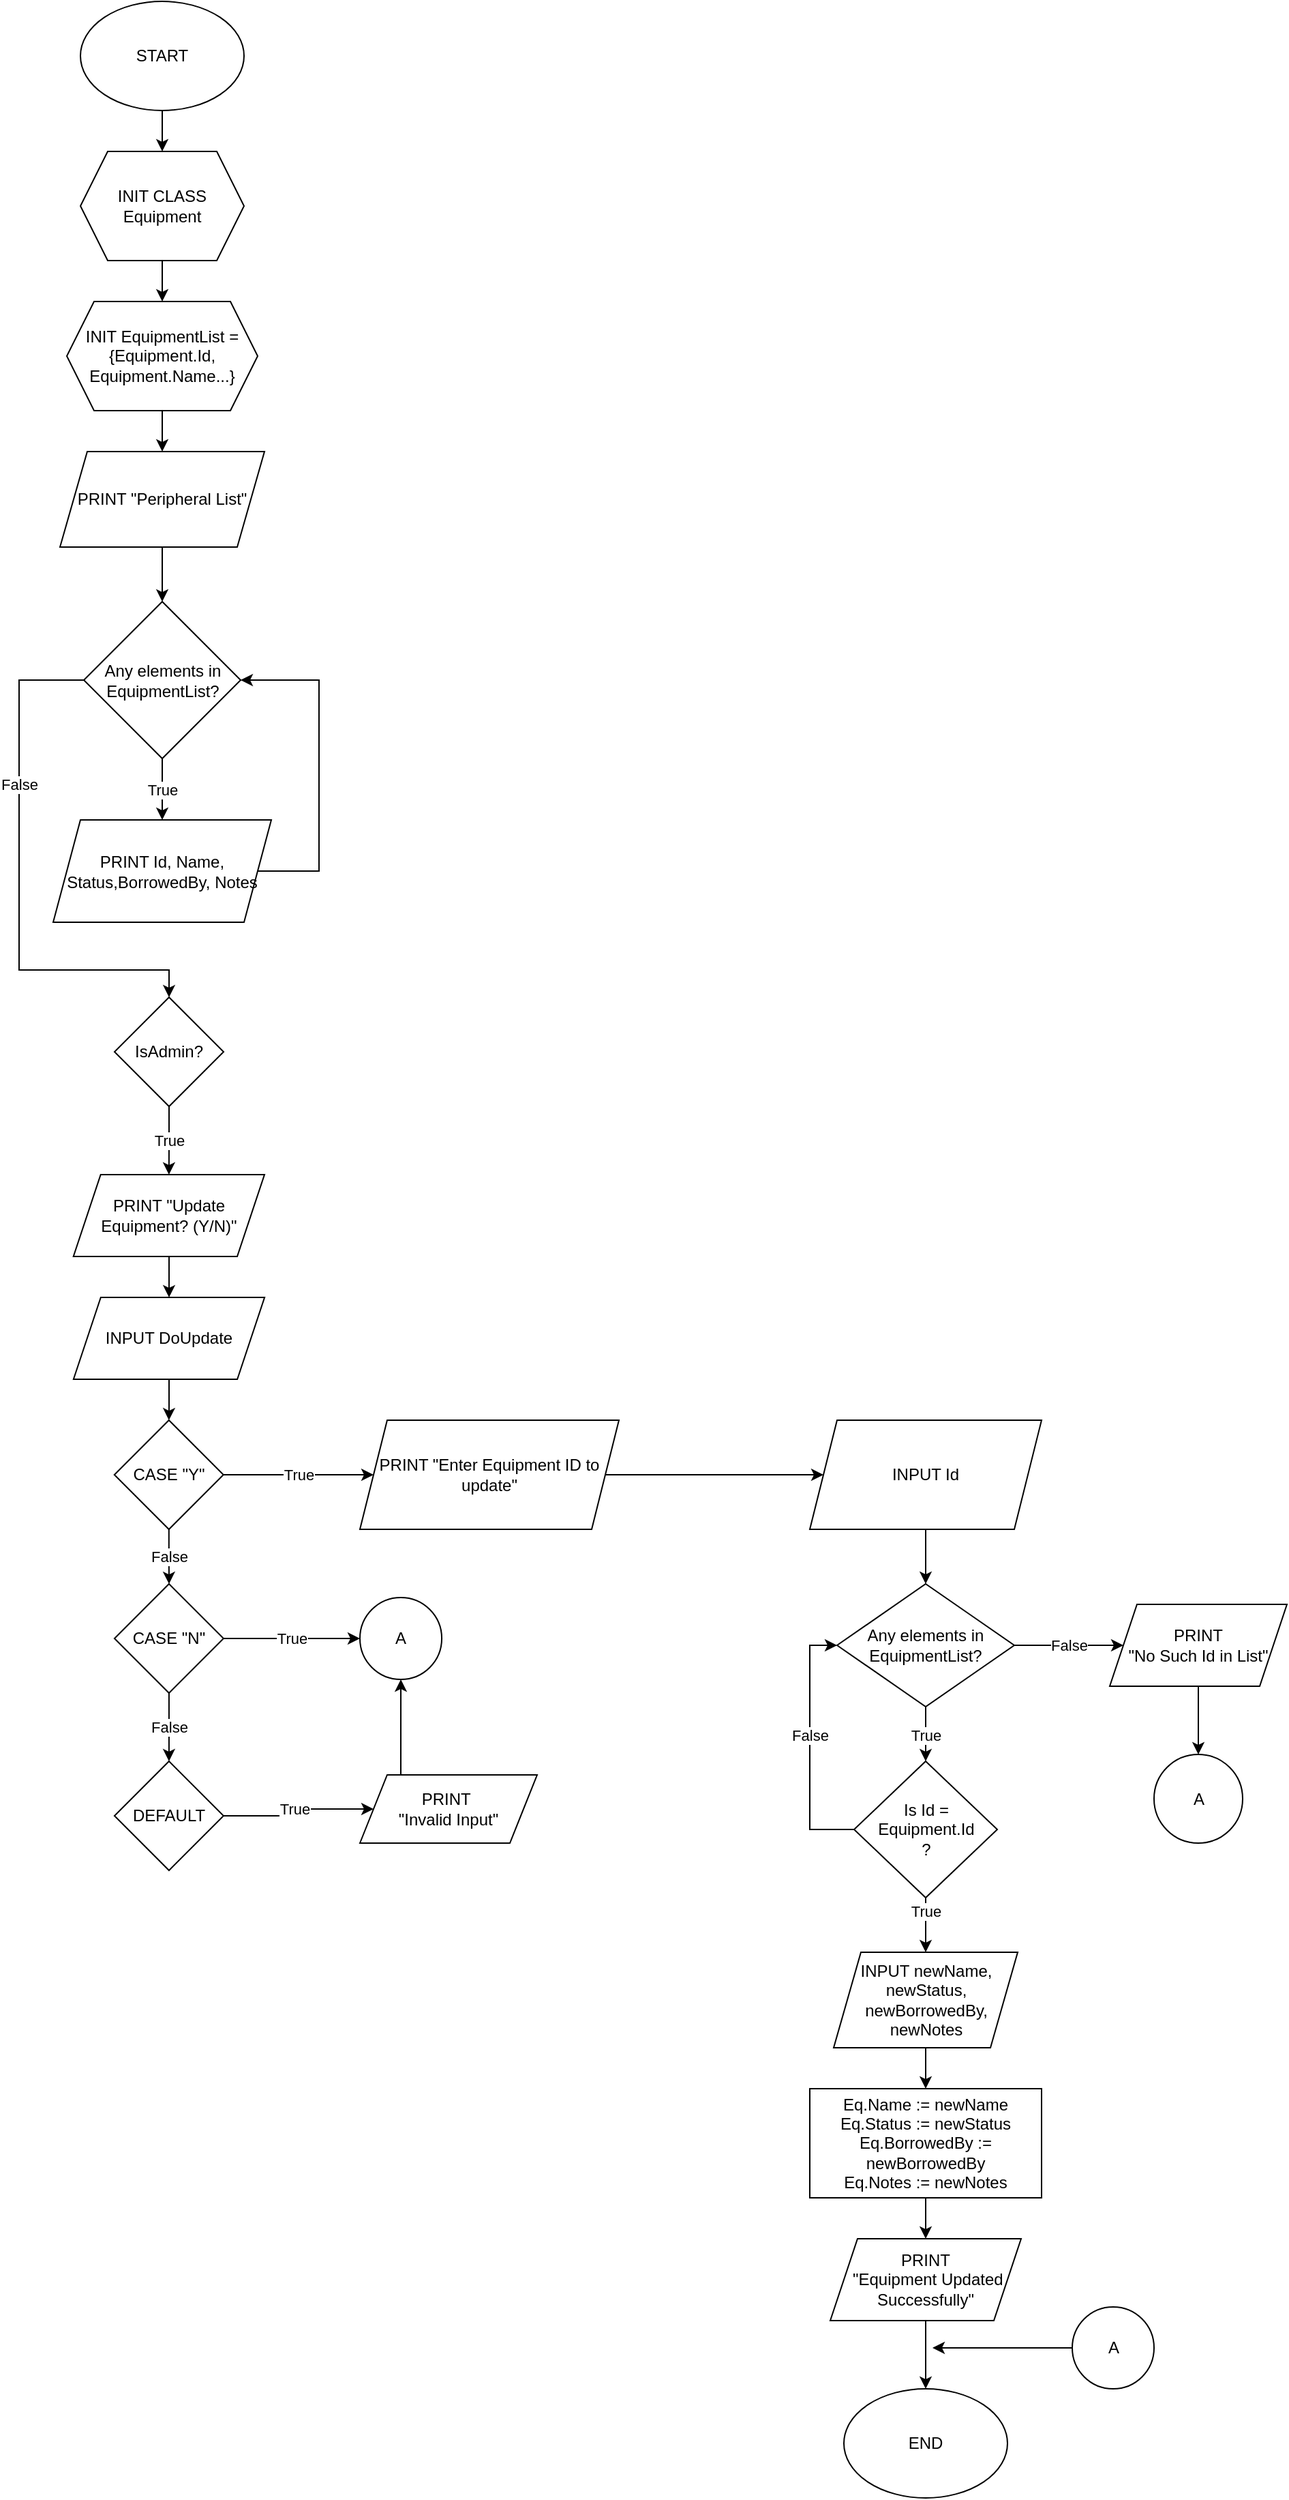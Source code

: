 <mxfile version="24.8.6">
  <diagram id="6a731a19-8d31-9384-78a2-239565b7b9f0" name="Page-1">
    <mxGraphModel dx="2333" dy="1240" grid="1" gridSize="10" guides="1" tooltips="1" connect="1" arrows="1" fold="1" page="1" pageScale="1" pageWidth="3000" pageHeight="3000" background="none" math="0" shadow="0">
      <root>
        <mxCell id="0" />
        <mxCell id="1" parent="0" />
        <mxCell id="FubYLD9fZpOXAevbdcCf-57" value="" style="edgeStyle=orthogonalEdgeStyle;rounded=0;orthogonalLoop=1;jettySize=auto;html=1;entryX=0.5;entryY=0;entryDx=0;entryDy=0;" edge="1" parent="1" source="FubYLD9fZpOXAevbdcCf-55" target="FubYLD9fZpOXAevbdcCf-58">
          <mxGeometry relative="1" as="geometry">
            <mxPoint x="305" y="180.0" as="targetPoint" />
          </mxGeometry>
        </mxCell>
        <mxCell id="FubYLD9fZpOXAevbdcCf-55" value="START" style="ellipse;whiteSpace=wrap;html=1;" vertex="1" parent="1">
          <mxGeometry x="245" y="70" width="120" height="80" as="geometry" />
        </mxCell>
        <mxCell id="FubYLD9fZpOXAevbdcCf-61" value="" style="edgeStyle=orthogonalEdgeStyle;rounded=0;orthogonalLoop=1;jettySize=auto;html=1;" edge="1" parent="1" source="FubYLD9fZpOXAevbdcCf-58" target="FubYLD9fZpOXAevbdcCf-60">
          <mxGeometry relative="1" as="geometry" />
        </mxCell>
        <mxCell id="FubYLD9fZpOXAevbdcCf-58" value="&lt;font style=&quot;font-size: 12px;&quot;&gt;INIT CLASS Equipment&lt;/font&gt;" style="shape=hexagon;perimeter=hexagonPerimeter2;whiteSpace=wrap;html=1;fixedSize=1;" vertex="1" parent="1">
          <mxGeometry x="245" y="180" width="120" height="80" as="geometry" />
        </mxCell>
        <mxCell id="FubYLD9fZpOXAevbdcCf-63" value="" style="edgeStyle=orthogonalEdgeStyle;rounded=0;orthogonalLoop=1;jettySize=auto;html=1;" edge="1" parent="1" source="FubYLD9fZpOXAevbdcCf-60" target="FubYLD9fZpOXAevbdcCf-62">
          <mxGeometry relative="1" as="geometry" />
        </mxCell>
        <mxCell id="FubYLD9fZpOXAevbdcCf-60" value="&lt;font style=&quot;font-size: 12px;&quot;&gt;INIT EquipmentList = {&lt;/font&gt;&lt;font style=&quot;font-size: 12px;&quot;&gt;Equipment.Id, &lt;/font&gt;&lt;font style=&quot;font-size: 12px;&quot;&gt;Equipment.Name...&lt;/font&gt;&lt;font style=&quot;font-size: 12px;&quot;&gt;}&lt;br&gt;&lt;/font&gt;" style="shape=hexagon;perimeter=hexagonPerimeter2;whiteSpace=wrap;html=1;fixedSize=1;" vertex="1" parent="1">
          <mxGeometry x="235" y="290" width="140" height="80" as="geometry" />
        </mxCell>
        <mxCell id="FubYLD9fZpOXAevbdcCf-69" value="" style="edgeStyle=orthogonalEdgeStyle;rounded=0;orthogonalLoop=1;jettySize=auto;html=1;" edge="1" parent="1" source="FubYLD9fZpOXAevbdcCf-62" target="FubYLD9fZpOXAevbdcCf-68">
          <mxGeometry relative="1" as="geometry" />
        </mxCell>
        <mxCell id="FubYLD9fZpOXAevbdcCf-62" value="&lt;font style=&quot;font-size: 12px;&quot;&gt;PRINT &quot;Peripheral List&quot;&lt;br&gt;&lt;/font&gt;" style="shape=parallelogram;perimeter=parallelogramPerimeter;whiteSpace=wrap;html=1;fixedSize=1;" vertex="1" parent="1">
          <mxGeometry x="230" y="400" width="150" height="70" as="geometry" />
        </mxCell>
        <mxCell id="FubYLD9fZpOXAevbdcCf-72" style="edgeStyle=orthogonalEdgeStyle;rounded=0;orthogonalLoop=1;jettySize=auto;html=1;exitX=1;exitY=0.5;exitDx=0;exitDy=0;entryX=1;entryY=0.5;entryDx=0;entryDy=0;" edge="1" parent="1" source="FubYLD9fZpOXAevbdcCf-66" target="FubYLD9fZpOXAevbdcCf-68">
          <mxGeometry relative="1" as="geometry">
            <Array as="points">
              <mxPoint x="420" y="708" />
              <mxPoint x="420" y="568" />
            </Array>
          </mxGeometry>
        </mxCell>
        <mxCell id="FubYLD9fZpOXAevbdcCf-66" value="&lt;div&gt;PRINT Id, Name, Status,BorrowedBy, Notes&lt;br&gt;&lt;/div&gt;" style="shape=parallelogram;perimeter=parallelogramPerimeter;whiteSpace=wrap;html=1;fixedSize=1;" vertex="1" parent="1">
          <mxGeometry x="225" y="670" width="160" height="75" as="geometry" />
        </mxCell>
        <mxCell id="FubYLD9fZpOXAevbdcCf-70" value="True" style="edgeStyle=orthogonalEdgeStyle;rounded=0;orthogonalLoop=1;jettySize=auto;html=1;exitX=0.5;exitY=1;exitDx=0;exitDy=0;entryX=0.5;entryY=0;entryDx=0;entryDy=0;" edge="1" parent="1" source="FubYLD9fZpOXAevbdcCf-68" target="FubYLD9fZpOXAevbdcCf-66">
          <mxGeometry relative="1" as="geometry" />
        </mxCell>
        <mxCell id="FubYLD9fZpOXAevbdcCf-73" value="False" style="edgeStyle=orthogonalEdgeStyle;rounded=0;orthogonalLoop=1;jettySize=auto;html=1;exitX=0;exitY=0.5;exitDx=0;exitDy=0;" edge="1" parent="1" source="FubYLD9fZpOXAevbdcCf-68" target="FubYLD9fZpOXAevbdcCf-74">
          <mxGeometry x="-0.366" relative="1" as="geometry">
            <mxPoint x="200" y="820" as="targetPoint" />
            <Array as="points">
              <mxPoint x="200" y="568" />
              <mxPoint x="200" y="780" />
              <mxPoint x="310" y="780" />
            </Array>
            <mxPoint as="offset" />
          </mxGeometry>
        </mxCell>
        <mxCell id="FubYLD9fZpOXAevbdcCf-68" value="Any elements in EquipmentList?" style="rhombus;whiteSpace=wrap;html=1;" vertex="1" parent="1">
          <mxGeometry x="247.5" y="510" width="115" height="115" as="geometry" />
        </mxCell>
        <mxCell id="FubYLD9fZpOXAevbdcCf-78" value="True" style="edgeStyle=orthogonalEdgeStyle;rounded=0;orthogonalLoop=1;jettySize=auto;html=1;exitX=0.5;exitY=1;exitDx=0;exitDy=0;entryX=0.5;entryY=0;entryDx=0;entryDy=0;" edge="1" parent="1" source="FubYLD9fZpOXAevbdcCf-74" target="FubYLD9fZpOXAevbdcCf-77">
          <mxGeometry relative="1" as="geometry" />
        </mxCell>
        <mxCell id="FubYLD9fZpOXAevbdcCf-74" value="IsAdmin?" style="rhombus;whiteSpace=wrap;html=1;" vertex="1" parent="1">
          <mxGeometry x="270" y="800" width="80" height="80" as="geometry" />
        </mxCell>
        <mxCell id="FubYLD9fZpOXAevbdcCf-91" value="" style="edgeStyle=orthogonalEdgeStyle;rounded=0;orthogonalLoop=1;jettySize=auto;html=1;" edge="1" parent="1" source="FubYLD9fZpOXAevbdcCf-77" target="FubYLD9fZpOXAevbdcCf-90">
          <mxGeometry relative="1" as="geometry" />
        </mxCell>
        <mxCell id="FubYLD9fZpOXAevbdcCf-77" value="PRINT &quot;Update Equipment? (Y/N)&quot;" style="shape=parallelogram;perimeter=parallelogramPerimeter;whiteSpace=wrap;html=1;fixedSize=1;" vertex="1" parent="1">
          <mxGeometry x="239.85" y="930" width="140.15" height="60" as="geometry" />
        </mxCell>
        <mxCell id="FubYLD9fZpOXAevbdcCf-85" value="False" style="edgeStyle=orthogonalEdgeStyle;rounded=0;orthogonalLoop=1;jettySize=auto;html=1;" edge="1" parent="1" source="FubYLD9fZpOXAevbdcCf-83" target="FubYLD9fZpOXAevbdcCf-84">
          <mxGeometry relative="1" as="geometry" />
        </mxCell>
        <mxCell id="FubYLD9fZpOXAevbdcCf-94" value="True" style="edgeStyle=orthogonalEdgeStyle;rounded=0;orthogonalLoop=1;jettySize=auto;html=1;" edge="1" parent="1" source="FubYLD9fZpOXAevbdcCf-83" target="FubYLD9fZpOXAevbdcCf-93">
          <mxGeometry relative="1" as="geometry" />
        </mxCell>
        <mxCell id="FubYLD9fZpOXAevbdcCf-83" value="CASE &quot;Y&quot;" style="rhombus;whiteSpace=wrap;html=1;" vertex="1" parent="1">
          <mxGeometry x="269.885" y="1110" width="80" height="80" as="geometry" />
        </mxCell>
        <mxCell id="FubYLD9fZpOXAevbdcCf-87" value="False" style="edgeStyle=orthogonalEdgeStyle;rounded=0;orthogonalLoop=1;jettySize=auto;html=1;" edge="1" parent="1" source="FubYLD9fZpOXAevbdcCf-84" target="FubYLD9fZpOXAevbdcCf-86">
          <mxGeometry relative="1" as="geometry" />
        </mxCell>
        <mxCell id="FubYLD9fZpOXAevbdcCf-96" value="True" style="edgeStyle=orthogonalEdgeStyle;rounded=0;orthogonalLoop=1;jettySize=auto;html=1;" edge="1" parent="1" source="FubYLD9fZpOXAevbdcCf-84" target="FubYLD9fZpOXAevbdcCf-95">
          <mxGeometry relative="1" as="geometry" />
        </mxCell>
        <mxCell id="FubYLD9fZpOXAevbdcCf-84" value="CASE &quot;N&quot;" style="rhombus;whiteSpace=wrap;html=1;" vertex="1" parent="1">
          <mxGeometry x="269.965" y="1230" width="80" height="80" as="geometry" />
        </mxCell>
        <mxCell id="FubYLD9fZpOXAevbdcCf-98" value="True" style="edgeStyle=orthogonalEdgeStyle;rounded=0;orthogonalLoop=1;jettySize=auto;html=1;" edge="1" parent="1" source="FubYLD9fZpOXAevbdcCf-86" target="FubYLD9fZpOXAevbdcCf-97">
          <mxGeometry relative="1" as="geometry" />
        </mxCell>
        <mxCell id="FubYLD9fZpOXAevbdcCf-86" value="DEFAULT" style="rhombus;whiteSpace=wrap;html=1;" vertex="1" parent="1">
          <mxGeometry x="269.965" y="1360" width="80" height="80" as="geometry" />
        </mxCell>
        <mxCell id="FubYLD9fZpOXAevbdcCf-92" value="" style="edgeStyle=orthogonalEdgeStyle;rounded=0;orthogonalLoop=1;jettySize=auto;html=1;" edge="1" parent="1" source="FubYLD9fZpOXAevbdcCf-90" target="FubYLD9fZpOXAevbdcCf-83">
          <mxGeometry relative="1" as="geometry" />
        </mxCell>
        <mxCell id="FubYLD9fZpOXAevbdcCf-90" value="INPUT DoUpdate" style="shape=parallelogram;perimeter=parallelogramPerimeter;whiteSpace=wrap;html=1;fixedSize=1;" vertex="1" parent="1">
          <mxGeometry x="239.92" y="1020" width="140.15" height="60" as="geometry" />
        </mxCell>
        <mxCell id="FubYLD9fZpOXAevbdcCf-100" value="" style="edgeStyle=orthogonalEdgeStyle;rounded=0;orthogonalLoop=1;jettySize=auto;html=1;" edge="1" parent="1" source="FubYLD9fZpOXAevbdcCf-93" target="FubYLD9fZpOXAevbdcCf-99">
          <mxGeometry relative="1" as="geometry" />
        </mxCell>
        <mxCell id="FubYLD9fZpOXAevbdcCf-93" value="PRINT &quot;Enter Equipment ID to update&quot;" style="shape=parallelogram;perimeter=parallelogramPerimeter;whiteSpace=wrap;html=1;fixedSize=1;" vertex="1" parent="1">
          <mxGeometry x="450" y="1110" width="190" height="80" as="geometry" />
        </mxCell>
        <mxCell id="FubYLD9fZpOXAevbdcCf-95" value="A" style="ellipse;whiteSpace=wrap;html=1;" vertex="1" parent="1">
          <mxGeometry x="450" y="1240" width="60.04" height="60" as="geometry" />
        </mxCell>
        <mxCell id="FubYLD9fZpOXAevbdcCf-137" style="edgeStyle=orthogonalEdgeStyle;rounded=0;orthogonalLoop=1;jettySize=auto;html=1;entryX=0.5;entryY=1;entryDx=0;entryDy=0;exitX=0.25;exitY=0;exitDx=0;exitDy=0;" edge="1" parent="1" source="FubYLD9fZpOXAevbdcCf-97" target="FubYLD9fZpOXAevbdcCf-95">
          <mxGeometry relative="1" as="geometry">
            <Array as="points">
              <mxPoint x="480" y="1370" />
            </Array>
          </mxGeometry>
        </mxCell>
        <mxCell id="FubYLD9fZpOXAevbdcCf-97" value="&lt;div&gt;PRINT&amp;nbsp;&lt;/div&gt;&lt;div&gt;&quot;Invalid Input&quot;&lt;/div&gt;" style="shape=parallelogram;perimeter=parallelogramPerimeter;whiteSpace=wrap;html=1;fixedSize=1;" vertex="1" parent="1">
          <mxGeometry x="450" y="1370" width="130" height="50" as="geometry" />
        </mxCell>
        <mxCell id="FubYLD9fZpOXAevbdcCf-106" style="edgeStyle=orthogonalEdgeStyle;rounded=0;orthogonalLoop=1;jettySize=auto;html=1;exitX=0.5;exitY=1;exitDx=0;exitDy=0;entryX=0.5;entryY=0;entryDx=0;entryDy=0;" edge="1" parent="1" source="FubYLD9fZpOXAevbdcCf-99" target="FubYLD9fZpOXAevbdcCf-101">
          <mxGeometry relative="1" as="geometry">
            <mxPoint x="865" y="1220" as="targetPoint" />
          </mxGeometry>
        </mxCell>
        <mxCell id="FubYLD9fZpOXAevbdcCf-99" value="INPUT Id" style="shape=parallelogram;perimeter=parallelogramPerimeter;whiteSpace=wrap;html=1;fixedSize=1;" vertex="1" parent="1">
          <mxGeometry x="780" y="1110" width="170" height="80" as="geometry" />
        </mxCell>
        <mxCell id="FubYLD9fZpOXAevbdcCf-109" value="" style="edgeStyle=orthogonalEdgeStyle;rounded=0;orthogonalLoop=1;jettySize=auto;html=1;" edge="1" parent="1" source="FubYLD9fZpOXAevbdcCf-101" target="FubYLD9fZpOXAevbdcCf-108">
          <mxGeometry relative="1" as="geometry" />
        </mxCell>
        <mxCell id="FubYLD9fZpOXAevbdcCf-120" value="True" style="edgeLabel;html=1;align=center;verticalAlign=middle;resizable=0;points=[];" vertex="1" connectable="0" parent="FubYLD9fZpOXAevbdcCf-109">
          <mxGeometry x="0.116" y="1" relative="1" as="geometry">
            <mxPoint x="-1" y="-2" as="offset" />
          </mxGeometry>
        </mxCell>
        <mxCell id="FubYLD9fZpOXAevbdcCf-135" value="False" style="edgeStyle=orthogonalEdgeStyle;rounded=0;orthogonalLoop=1;jettySize=auto;html=1;" edge="1" parent="1" source="FubYLD9fZpOXAevbdcCf-101" target="FubYLD9fZpOXAevbdcCf-136">
          <mxGeometry relative="1" as="geometry">
            <mxPoint x="970" y="1275" as="targetPoint" />
          </mxGeometry>
        </mxCell>
        <mxCell id="FubYLD9fZpOXAevbdcCf-101" value="Any elements in EquipmentList?" style="rhombus;whiteSpace=wrap;html=1;align=center;" vertex="1" parent="1">
          <mxGeometry x="800" y="1230" width="130" height="90" as="geometry" />
        </mxCell>
        <mxCell id="FubYLD9fZpOXAevbdcCf-111" value="" style="edgeStyle=orthogonalEdgeStyle;rounded=0;orthogonalLoop=1;jettySize=auto;html=1;" edge="1" parent="1" source="FubYLD9fZpOXAevbdcCf-108" target="FubYLD9fZpOXAevbdcCf-110">
          <mxGeometry relative="1" as="geometry" />
        </mxCell>
        <mxCell id="FubYLD9fZpOXAevbdcCf-121" value="True" style="edgeLabel;html=1;align=center;verticalAlign=middle;resizable=0;points=[];" vertex="1" connectable="0" parent="FubYLD9fZpOXAevbdcCf-111">
          <mxGeometry x="-0.72" y="-1" relative="1" as="geometry">
            <mxPoint x="1" y="4" as="offset" />
          </mxGeometry>
        </mxCell>
        <mxCell id="FubYLD9fZpOXAevbdcCf-133" style="edgeStyle=orthogonalEdgeStyle;rounded=0;orthogonalLoop=1;jettySize=auto;html=1;entryX=0;entryY=0.5;entryDx=0;entryDy=0;" edge="1" parent="1" source="FubYLD9fZpOXAevbdcCf-108" target="FubYLD9fZpOXAevbdcCf-101">
          <mxGeometry relative="1" as="geometry">
            <Array as="points">
              <mxPoint x="780" y="1410" />
              <mxPoint x="780" y="1275" />
            </Array>
          </mxGeometry>
        </mxCell>
        <mxCell id="FubYLD9fZpOXAevbdcCf-134" value="False" style="edgeLabel;html=1;align=center;verticalAlign=middle;resizable=0;points=[];" vertex="1" connectable="0" parent="FubYLD9fZpOXAevbdcCf-133">
          <mxGeometry x="0.019" y="-5" relative="1" as="geometry">
            <mxPoint x="-5" y="-6" as="offset" />
          </mxGeometry>
        </mxCell>
        <mxCell id="FubYLD9fZpOXAevbdcCf-108" value="&lt;div&gt;Is Id = &lt;br&gt;&lt;/div&gt;&lt;div&gt;Equipment.Id&lt;br&gt;&lt;/div&gt;?" style="rhombus;whiteSpace=wrap;html=1;" vertex="1" parent="1">
          <mxGeometry x="812.5" y="1360" width="105" height="100" as="geometry" />
        </mxCell>
        <mxCell id="FubYLD9fZpOXAevbdcCf-113" value="" style="edgeStyle=orthogonalEdgeStyle;rounded=0;orthogonalLoop=1;jettySize=auto;html=1;" edge="1" parent="1" source="FubYLD9fZpOXAevbdcCf-110" target="FubYLD9fZpOXAevbdcCf-112">
          <mxGeometry relative="1" as="geometry" />
        </mxCell>
        <mxCell id="FubYLD9fZpOXAevbdcCf-110" value="&lt;div&gt;INPUT newName,&lt;/div&gt;&lt;div&gt;newStatus, newBorrowedBy,&lt;/div&gt;&lt;div&gt;newNotes&lt;br&gt;&lt;/div&gt;" style="shape=parallelogram;perimeter=parallelogramPerimeter;whiteSpace=wrap;html=1;fixedSize=1;" vertex="1" parent="1">
          <mxGeometry x="797.5" y="1500" width="135" height="70" as="geometry" />
        </mxCell>
        <mxCell id="FubYLD9fZpOXAevbdcCf-119" value="" style="edgeStyle=orthogonalEdgeStyle;rounded=0;orthogonalLoop=1;jettySize=auto;html=1;" edge="1" parent="1" source="FubYLD9fZpOXAevbdcCf-112" target="FubYLD9fZpOXAevbdcCf-118">
          <mxGeometry relative="1" as="geometry" />
        </mxCell>
        <mxCell id="FubYLD9fZpOXAevbdcCf-112" value="&lt;div align=&quot;center&quot;&gt;Eq.Name := newName&lt;/div&gt;&lt;div align=&quot;center&quot;&gt;Eq.Status := newStatus&lt;/div&gt;&lt;div align=&quot;center&quot;&gt;Eq.BorrowedBy := newBorrowedBy&lt;/div&gt;&lt;div align=&quot;center&quot;&gt;Eq.Notes := newNotes&lt;br&gt;&lt;/div&gt;" style="whiteSpace=wrap;html=1;align=center;" vertex="1" parent="1">
          <mxGeometry x="780" y="1600" width="170" height="80" as="geometry" />
        </mxCell>
        <mxCell id="FubYLD9fZpOXAevbdcCf-139" value="" style="edgeStyle=orthogonalEdgeStyle;rounded=0;orthogonalLoop=1;jettySize=auto;html=1;" edge="1" parent="1" source="FubYLD9fZpOXAevbdcCf-118" target="FubYLD9fZpOXAevbdcCf-138">
          <mxGeometry relative="1" as="geometry" />
        </mxCell>
        <mxCell id="FubYLD9fZpOXAevbdcCf-118" value="&lt;div&gt;PRINT&lt;/div&gt;&lt;div&gt;&amp;nbsp;&quot;Equipment Updated Successfully&quot;&lt;/div&gt;" style="shape=parallelogram;perimeter=parallelogramPerimeter;whiteSpace=wrap;html=1;fixedSize=1;" vertex="1" parent="1">
          <mxGeometry x="795" y="1710" width="140" height="60" as="geometry" />
        </mxCell>
        <mxCell id="FubYLD9fZpOXAevbdcCf-141" value="" style="edgeStyle=orthogonalEdgeStyle;rounded=0;orthogonalLoop=1;jettySize=auto;html=1;" edge="1" parent="1" source="FubYLD9fZpOXAevbdcCf-136" target="FubYLD9fZpOXAevbdcCf-140">
          <mxGeometry relative="1" as="geometry" />
        </mxCell>
        <mxCell id="FubYLD9fZpOXAevbdcCf-136" value="&lt;div&gt;PRINT&lt;/div&gt;&lt;div&gt;&quot;No Such Id in List&quot;&lt;br&gt;&lt;/div&gt;" style="shape=parallelogram;perimeter=parallelogramPerimeter;whiteSpace=wrap;html=1;fixedSize=1;" vertex="1" parent="1">
          <mxGeometry x="1000" y="1245" width="130" height="60" as="geometry" />
        </mxCell>
        <mxCell id="FubYLD9fZpOXAevbdcCf-138" value="END" style="ellipse;whiteSpace=wrap;html=1;" vertex="1" parent="1">
          <mxGeometry x="805" y="1820" width="120" height="80" as="geometry" />
        </mxCell>
        <mxCell id="FubYLD9fZpOXAevbdcCf-140" value="A" style="ellipse;whiteSpace=wrap;html=1;" vertex="1" parent="1">
          <mxGeometry x="1032.5" y="1355" width="65" height="65" as="geometry" />
        </mxCell>
        <mxCell id="FubYLD9fZpOXAevbdcCf-143" style="edgeStyle=orthogonalEdgeStyle;rounded=0;orthogonalLoop=1;jettySize=auto;html=1;" edge="1" parent="1" source="FubYLD9fZpOXAevbdcCf-142">
          <mxGeometry relative="1" as="geometry">
            <mxPoint x="870" y="1790" as="targetPoint" />
          </mxGeometry>
        </mxCell>
        <mxCell id="FubYLD9fZpOXAevbdcCf-142" value="A" style="ellipse;whiteSpace=wrap;html=1;aspect=fixed;" vertex="1" parent="1">
          <mxGeometry x="972.5" y="1760" width="60" height="60" as="geometry" />
        </mxCell>
      </root>
    </mxGraphModel>
  </diagram>
</mxfile>
